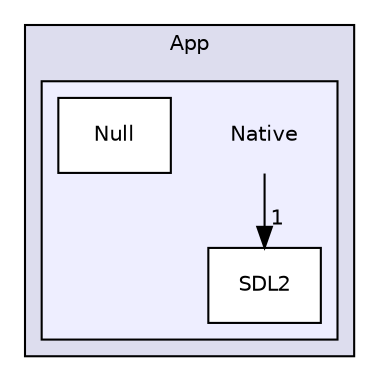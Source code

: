 digraph "Source/Engine/App/Native" {
  compound=true
  node [ fontsize="10", fontname="Helvetica"];
  edge [ labelfontsize="10", labelfontname="Helvetica"];
  subgraph clusterdir_656421a8a1ab849c948c06a227b79784 {
    graph [ bgcolor="#ddddee", pencolor="black", label="App" fontname="Helvetica", fontsize="10", URL="dir_656421a8a1ab849c948c06a227b79784.html"]
  subgraph clusterdir_20babf2ee570c00d5111af9bd35a772d {
    graph [ bgcolor="#eeeeff", pencolor="black", label="" URL="dir_20babf2ee570c00d5111af9bd35a772d.html"];
    dir_20babf2ee570c00d5111af9bd35a772d [shape=plaintext label="Native"];
    dir_d9158bc197be00553d35f3f003f84535 [shape=box label="Null" color="black" fillcolor="white" style="filled" URL="dir_d9158bc197be00553d35f3f003f84535.html"];
    dir_ccbedd757c38b17b07293ad33f0bd766 [shape=box label="SDL2" color="black" fillcolor="white" style="filled" URL="dir_ccbedd757c38b17b07293ad33f0bd766.html"];
  }
  }
  dir_20babf2ee570c00d5111af9bd35a772d->dir_ccbedd757c38b17b07293ad33f0bd766 [headlabel="1", labeldistance=1.5 headhref="dir_000003_000005.html"];
}
